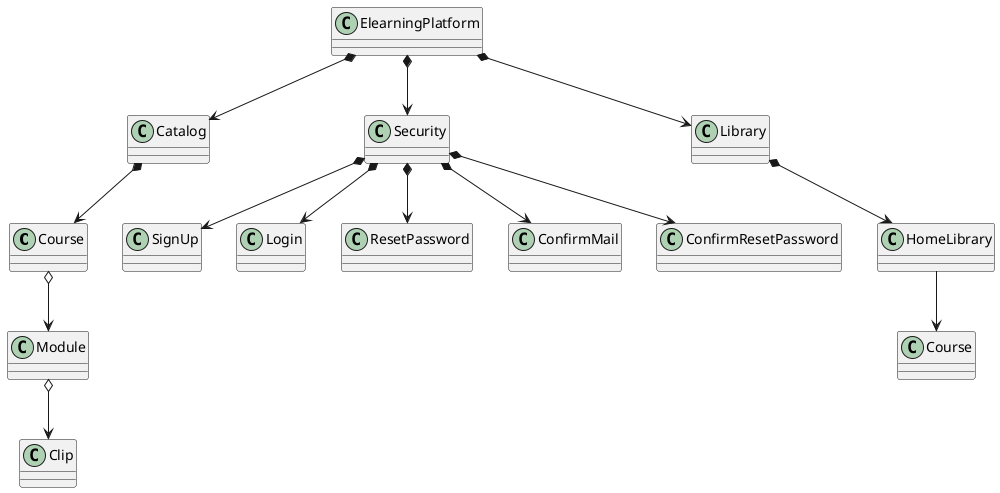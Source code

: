 @startuml
'https://plantuml.com/class-diagram

class "Course" as CourseCatalog {}
class "Module" as ModuleCatalog {}
class "Clip" as ClipCatalog {}

ElearningPlatform *--> Catalog
Catalog *--> CourseCatalog
CourseCatalog o--> ModuleCatalog 
ModuleCatalog o--> ClipCatalog

ElearningPlatform *--> Security
Security *--> SignUp
Security *--> Login
Security *--> ResetPassword
Security *--> ConfirmMail
Security *--> ConfirmResetPassword

ElearningPlatform *--> Library
Library *--> HomeLibrary
HomeLibrary --> Course

@enduml
